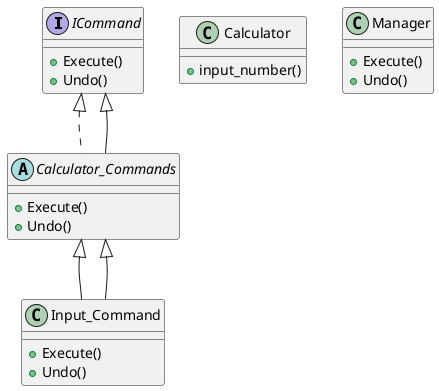 ﻿@startuml

interface ICommand {
    +Execute()
    +Undo()
}

class Calculator {
    +input_number()
}

class Manager {
    +Execute()
    +Undo()
}

abstract class Calculator_Commands implements ICommand {
    +Execute()
    +Undo()
}

class Input_Command extends Calculator_Commands {
    +Execute()
    +Undo()
}

Calculator_Commands --|> ICommand
Input_Command --|> Calculator_Commands

@enduml
